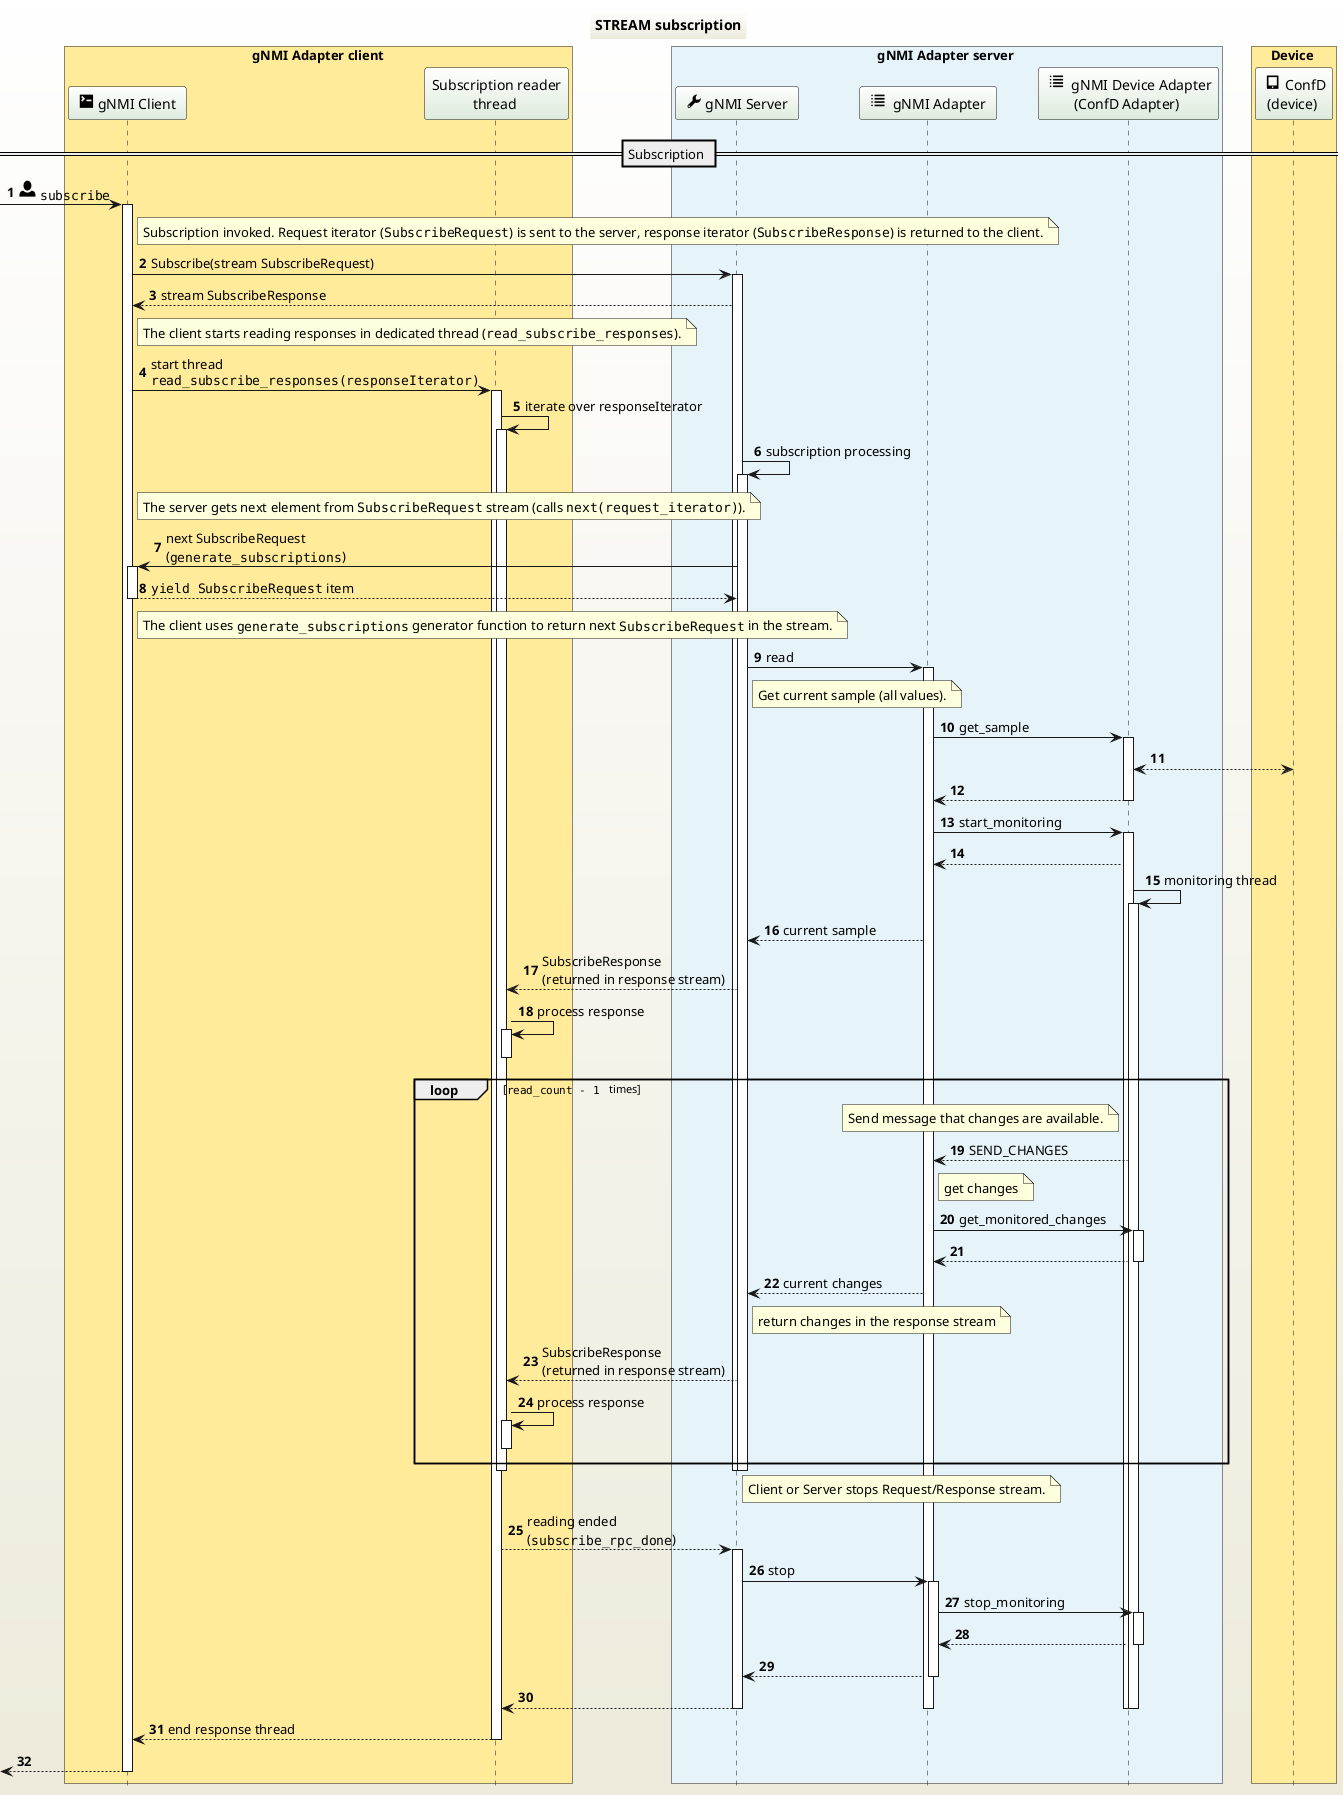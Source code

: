 @startuml
hide footbox
autonumber
title STREAM subscription
skinparam BackgroundColor #FFFFFF-#EEEBDC
skinparam SequenceParticipantBackgroundColor #FFFFFF-#DDEBDC
skinparam DatabaseBackgroundColor #FFFFFF-#DDEBDC
skinparam SequenceBoxFontStyle plain
skinparam SequenceGroupFontStyle plain
skinparam SequenceDividerFontStyle plain
box "    gNMI Adapter client    " #FFEB99
  participant client as " <size:20><&terminal></size> gNMI Client "
  participant sub_read as "Subscription reader\nthread "
end box
box "    gNMI Adapter server     " #E6F3F8
  participant server as " <size:20><&wrench></size> gNMI Server "
  participant adapter as " <size:20><&list></size>  gNMI Adapter "
  participant device_adapter as " <size:20><&list></size>  gNMI Device Adapter\n(ConfD Adapter) "
end box
box "    Device     " #FFEB99
  participant device as " <size:20><&tablet></size> ConfD\n(device) "
end box
== Subscription ==
[-> client : <size:24><&person></size> ""subscribe""
activate client
  note right of client : Subscription invoked. Request iterator (""SubscribeRequest"") is sent to the server, response iterator (""SubscribeResponse"") is returned to the client.
  client -> server : Subscribe(stream SubscribeRequest)
  activate server
  server --> client : stream SubscribeResponse
  note right of client : The client starts reading responses in dedicated thread (""read_subscribe_responses"").
  client -> sub_read : start thread\n""read_subscribe_responses(responseIterator)""
  activate sub_read
  sub_read -> sub_read : iterate over responseIterator
  activate sub_read
    server -> server : subscription processing
    activate server
      note right of client : The server gets next element from ""SubscribeRequest"" stream (calls ""next(request_iterator)"").
      server -> client : next SubscribeRequest\n(""generate_subscriptions"")
      activate client
      client --> server : ""yield SubscribeRequest"" item
      deactivate client
      note right of client : The client uses ""generate_subscriptions"" generator function to return next ""SubscribeRequest"" in the stream.
      server -> adapter : read
      activate adapter
        note right of server : Get current sample (all values).
        adapter -> device_adapter : get_sample
        activate device_adapter
          device_adapter <--> device
        device_adapter --> adapter
        deactivate device_adapter
        adapter -> device_adapter : start_monitoring
        activate device_adapter
        device_adapter --> adapter
        device_adapter -> device_adapter : monitoring thread
        activate device_adapter
      adapter --> server : current sample
      server --> sub_read : SubscribeResponse\n(returned in response stream)
        sub_read -> sub_read : process response
        activate sub_read
        deactivate sub_read
      loop ""read_count - 1 "" times
        note left of device_adapter : Send message that changes are available.
        device_adapter --> adapter : SEND_CHANGES
        note right of adapter : get changes
        adapter -> device_adapter : get_monitored_changes
        activate device_adapter
        device_adapter --> adapter
        deactivate device_adapter
        adapter --> server : current changes
        note right of server : return changes in the response stream
        server --> sub_read : SubscribeResponse\n(returned in response stream)
          sub_read -> sub_read : process response
          activate sub_read
          deactivate sub_read
      end
    deactivate server
  deactivate sub_read
  deactivate server
  note right of server : Client or Server stops Request/Response stream.
  sub_read --> server : reading ended\n(""subscribe_rpc_done"")
  activate server
    server -> adapter : stop
    activate adapter
      adapter -> device_adapter : stop_monitoring
      activate device_adapter
      device_adapter --> adapter
      deactivate device_adapter
    adapter --> server
    deactivate adapter
  server --> sub_read
  deactivate server
  deactivate device_adapter
  deactivate device_adapter
  deactivate adapter
  sub_read --> client : end response thread
  deactivate sub_read
[<-- client
deactivate client
@enduml